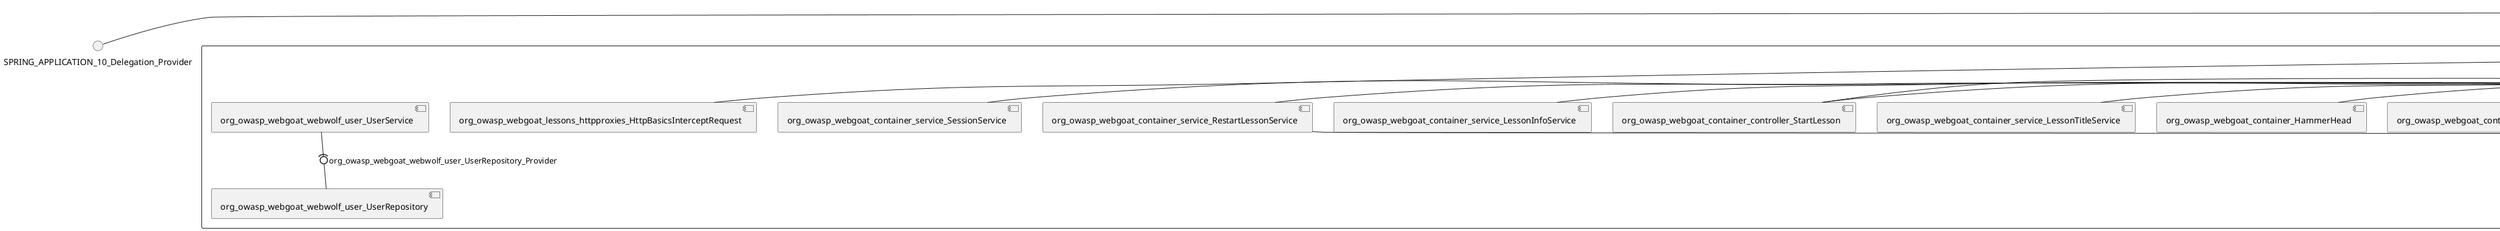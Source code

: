 @startuml
skinparam fixCircleLabelOverlapping true
skinparam componentStyle uml2
() SPRING_APPLICATION_10_Delegation_Provider
() SPRING_APPLICATION_11_Delegation_Provider
() SPRING_APPLICATION_12_Delegation_Provider
() SPRING_APPLICATION_13_Delegation_Provider
() SPRING_APPLICATION_14_Delegation_Provider
() SPRING_APPLICATION_15_Delegation_Provider
() SPRING_APPLICATION_16_Delegation_Provider
() SPRING_APPLICATION_2_Delegation_Provider
() SPRING_APPLICATION_3_Delegation_Provider
() SPRING_APPLICATION_4_Delegation_Provider
() SPRING_APPLICATION_5_Delegation_Provider
() SPRING_APPLICATION_6_Delegation_Provider
() SPRING_APPLICATION_7_Delegation_Provider
() SPRING_APPLICATION_8_Delegation_Provider
() SPRING_APPLICATION_9_Delegation_Provider
() SPRING_APPLICATION_BypassRestrictions_FieldRestrictions_POST_Delegation_Provider
() SPRING_APPLICATION_BypassRestrictions_frontendValidation_POST_Delegation_Provider
() SPRING_APPLICATION_ChromeDevTools_dummy_POST_Delegation_Provider
() SPRING_APPLICATION_ChromeDevTools_network_POST_Delegation_Provider
() SPRING_APPLICATION_CrossSiteScriptingStored_stored_xss_POST_Delegation_Provider
() SPRING_APPLICATION_CrossSiteScriptingStored_stored_xss_follow_up_POST_Delegation_Provider
() SPRING_APPLICATION_CrossSiteScripting_attack1_POST_Delegation_Provider
() SPRING_APPLICATION_CrossSiteScripting_attack3_POST_Delegation_Provider
() SPRING_APPLICATION_CrossSiteScripting_attack4_POST_Delegation_Provider
() SPRING_APPLICATION_CrossSiteScripting_attack5a_GET_Delegation_Provider
() SPRING_APPLICATION_CrossSiteScripting_attack6a_POST_Delegation_Provider
() SPRING_APPLICATION_CrossSiteScripting_dom_follow_up_POST_Delegation_Provider
() SPRING_APPLICATION_CrossSiteScripting_phone_home_xss_POST_Delegation_Provider
() SPRING_APPLICATION_CrossSiteScripting_quiz_GET_POST_Delegation_Provider
() SPRING_APPLICATION_Delegation_Provider
() SPRING_APPLICATION_GET_10_Delegation_Provider
() SPRING_APPLICATION_GET_11_Delegation_Provider
() SPRING_APPLICATION_GET_2_Delegation_Provider
() SPRING_APPLICATION_GET_3_Delegation_Provider
() SPRING_APPLICATION_GET_4_Delegation_Provider
() SPRING_APPLICATION_GET_5_Delegation_Provider
() SPRING_APPLICATION_GET_6_Delegation_Provider
() SPRING_APPLICATION_GET_7_Delegation_Provider
() SPRING_APPLICATION_GET_8_Delegation_Provider
() SPRING_APPLICATION_GET_9_Delegation_Provider
() SPRING_APPLICATION_GET_Delegation_Provider
() SPRING_APPLICATION_HtmlTampering_task_POST_Delegation_Provider
() SPRING_APPLICATION_HttpBasics_attack1_POST_Delegation_Provider
() SPRING_APPLICATION_HttpBasics_attack2_POST_Delegation_Provider
() SPRING_APPLICATION_IDOR_diff_attributes_POST_Delegation_Provider
() SPRING_APPLICATION_IDOR_login_POST_Delegation_Provider
() SPRING_APPLICATION_IDOR_profile_alt_path_POST_Delegation_Provider
() SPRING_APPLICATION_InsecureDeserialization_task_POST_Delegation_Provider
() SPRING_APPLICATION_InsecureLogin_Delegation_Provider
() SPRING_APPLICATION_JWT_decode_POST_Delegation_Provider
() SPRING_APPLICATION_JWT_jku_Delegation_Provider
() SPRING_APPLICATION_JWT_kid_Delegation_Provider
() SPRING_APPLICATION_JWT_quiz_GET_POST_Delegation_Provider
() SPRING_APPLICATION_JWT_refresh_Delegation_Provider
() SPRING_APPLICATION_JWT_secret_POST_Delegation_Provider
() SPRING_APPLICATION_JWT_votings_Delegation_Provider
() SPRING_APPLICATION_LogSpoofing_log_bleeding_POST_Delegation_Provider
() SPRING_APPLICATION_LogSpoofing_log_spoofing_POST_Delegation_Provider
() SPRING_APPLICATION_POST_10_Delegation_Provider
() SPRING_APPLICATION_POST_11_Delegation_Provider
() SPRING_APPLICATION_POST_12_Delegation_Provider
() SPRING_APPLICATION_POST_13_Delegation_Provider
() SPRING_APPLICATION_POST_14_Delegation_Provider
() SPRING_APPLICATION_POST_15_Delegation_Provider
() SPRING_APPLICATION_POST_16_Delegation_Provider
() SPRING_APPLICATION_POST_17_Delegation_Provider
() SPRING_APPLICATION_POST_18_Delegation_Provider
() SPRING_APPLICATION_POST_2_Delegation_Provider
() SPRING_APPLICATION_POST_3_Delegation_Provider
() SPRING_APPLICATION_POST_4_Delegation_Provider
() SPRING_APPLICATION_POST_5_Delegation_Provider
() SPRING_APPLICATION_POST_6_Delegation_Provider
() SPRING_APPLICATION_POST_7_Delegation_Provider
() SPRING_APPLICATION_POST_8_Delegation_Provider
() SPRING_APPLICATION_POST_9_Delegation_Provider
() SPRING_APPLICATION_POST_Delegation_Provider
() SPRING_APPLICATION_PUT_Delegation_Provider
() SPRING_APPLICATION_PasswordReset_ForgotPassword_create_password_reset_link_POST_Delegation_Provider
() SPRING_APPLICATION_PasswordReset_SecurityQuestions_POST_Delegation_Provider
() SPRING_APPLICATION_PasswordReset_reset_Delegation_Provider
() SPRING_APPLICATION_PasswordReset_simple_mail_reset_POST_Delegation_Provider
() SPRING_APPLICATION_PathTraversal_profile_picture_GET_Delegation_Provider
() SPRING_APPLICATION_PathTraversal_profile_picture_fix_GET_Delegation_Provider
() SPRING_APPLICATION_PathTraversal_profile_upload_POST_Delegation_Provider
() SPRING_APPLICATION_PathTraversal_profile_upload_fix_POST_Delegation_Provider
() SPRING_APPLICATION_PathTraversal_profile_upload_remove_user_input_POST_Delegation_Provider
() SPRING_APPLICATION_PathTraversal_random_POST_Delegation_Provider
() SPRING_APPLICATION_PathTraversal_random_picture_GET_Delegation_Provider
() SPRING_APPLICATION_PathTraversal_zip_slip_Delegation_Provider
() SPRING_APPLICATION_SSRF_task1_POST_Delegation_Provider
() SPRING_APPLICATION_SSRF_task2_POST_Delegation_Provider
() SPRING_APPLICATION_SecurePasswords_assignment_POST_Delegation_Provider
() SPRING_APPLICATION_SqlInjectionAdvanced_attack6a_POST_Delegation_Provider
() SPRING_APPLICATION_SqlInjectionAdvanced_attack6b_POST_Delegation_Provider
() SPRING_APPLICATION_SqlInjectionAdvanced_challenge_Login_POST_Delegation_Provider
() SPRING_APPLICATION_SqlInjectionAdvanced_challenge_PUT_Delegation_Provider
() SPRING_APPLICATION_SqlInjectionAdvanced_quiz_GET_POST_Delegation_Provider
() SPRING_APPLICATION_SqlInjectionMitigations_attack10a_POST_Delegation_Provider
() SPRING_APPLICATION_SqlInjectionMitigations_attack10b_POST_Delegation_Provider
() SPRING_APPLICATION_SqlInjectionMitigations_attack12a_POST_Delegation_Provider
() SPRING_APPLICATION_SqlInjectionMitigations_servers_GET_Delegation_Provider
() SPRING_APPLICATION_SqlInjection_assignment5a_POST_Delegation_Provider
() SPRING_APPLICATION_SqlInjection_assignment5b_POST_Delegation_Provider
() SPRING_APPLICATION_SqlInjection_attack10_POST_Delegation_Provider
() SPRING_APPLICATION_SqlInjection_attack2_POST_Delegation_Provider
() SPRING_APPLICATION_SqlInjection_attack3_POST_Delegation_Provider
() SPRING_APPLICATION_SqlInjection_attack4_POST_Delegation_Provider
() SPRING_APPLICATION_SqlInjection_attack5_POST_Delegation_Provider
() SPRING_APPLICATION_SqlInjection_attack8_POST_Delegation_Provider
() SPRING_APPLICATION_SqlInjection_attack9_POST_Delegation_Provider
() SPRING_APPLICATION_SqlOnlyInputValidationOnKeywords_attack_POST_Delegation_Provider
() SPRING_APPLICATION_SqlOnlyInputValidation_attack_POST_Delegation_Provider
() SPRING_APPLICATION_VulnerableComponents_attack1_POST_Delegation_Provider
() SPRING_APPLICATION_WebWolf_GET_Delegation_Provider
() SPRING_APPLICATION_WebWolf_landing_Delegation_Provider
() SPRING_APPLICATION_WebWolf_mail_Delegation_Provider
() SPRING_APPLICATION_challenge_1_POST_Delegation_Provider
() SPRING_APPLICATION_challenge_5_POST_Delegation_Provider
() SPRING_APPLICATION_challenge_7_Delegation_Provider
() SPRING_APPLICATION_challenge_8_Delegation_Provider
() SPRING_APPLICATION_challenge_logo_Delegation_Provider
() SPRING_APPLICATION_cia_quiz_GET_POST_Delegation_Provider
() SPRING_APPLICATION_clientSideFiltering_attack1_POST_Delegation_Provider
() SPRING_APPLICATION_clientSideFiltering_challenge_store_coupons_GET_Delegation_Provider
() SPRING_APPLICATION_clientSideFiltering_getItForFree_POST_Delegation_Provider
() SPRING_APPLICATION_clientSideFiltering_salaries_GET_Delegation_Provider
() SPRING_APPLICATION_crypto_encoding_basic_auth_POST_Delegation_Provider
() SPRING_APPLICATION_crypto_encoding_xor_POST_Delegation_Provider
() SPRING_APPLICATION_crypto_hashing_POST_Delegation_Provider
() SPRING_APPLICATION_crypto_secure_defaults_POST_Delegation_Provider
() SPRING_APPLICATION_crypto_signing_verify_POST_Delegation_Provider
() SPRING_APPLICATION_csrf_feedback_message_POST_Delegation_Provider
() SPRING_APPLICATION_csrf_review_POST_Delegation_Provider
() SPRING_APPLICATION_files_GET_Delegation_Provider
() SPRING_APPLICATION_fileupload_POST_Delegation_Provider
() SPRING_APPLICATION_jwt_Delegation_Provider
() SPRING_APPLICATION_landing_Delegation_Provider
() SPRING_APPLICATION_lesson_template_Delegation_Provider
() SPRING_APPLICATION_login_oauth_mvc_GET_Delegation_Provider
() SPRING_APPLICATION_mail_DELETE_GET_POST_Delegation_Provider
() SPRING_APPLICATION_register_mvc_POST_Delegation_Provider
() SPRING_APPLICATION_registration_GET_Delegation_Provider
() SPRING_APPLICATION_requests_GET_Delegation_Provider
() SPRING_APPLICATION_scoreboard_data_GET_Delegation_Provider
() SPRING_APPLICATION_server_directory_GET_Delegation_Provider
() SPRING_APPLICATION_service_debug_labels_mvc_Delegation_Provider
() SPRING_APPLICATION_service_lessonoverview_mvc_Delegation_Provider
() SPRING_APPLICATION_xxe_comments_GET_Delegation_Provider
rectangle System {
[org_owasp_webgoat_container_HammerHead] [[webgoat-webgoat.repository#_4Loy8EiZEe-M8fD0SSYwkg]]
[org_owasp_webgoat_container_WebWolfRedirect] [[webgoat-webgoat.repository#_4Loy8EiZEe-M8fD0SSYwkg]]
[org_owasp_webgoat_container_controller_StartLesson] [[webgoat-webgoat.repository#_4Loy8EiZEe-M8fD0SSYwkg]]
[org_owasp_webgoat_container_controller_Welcome] [[webgoat-webgoat.repository#_4Loy8EiZEe-M8fD0SSYwkg]]
[org_owasp_webgoat_container_i18n_PluginMessages_Provider] [[webgoat-webgoat.repository#_4Loy8EiZEe-M8fD0SSYwkg]]
[org_owasp_webgoat_container_report_ReportCardController] [[webgoat-webgoat.repository#_4Loy8EiZEe-M8fD0SSYwkg]]
[org_owasp_webgoat_container_service_EnvironmentService] [[webgoat-webgoat.repository#_4Loy8EiZEe-M8fD0SSYwkg]]
[org_owasp_webgoat_container_service_HintService] [[webgoat-webgoat.repository#_4Loy8EiZEe-M8fD0SSYwkg]]
[org_owasp_webgoat_container_service_LabelDebugService] [[webgoat-webgoat.repository#_4Loy8EiZEe-M8fD0SSYwkg]]
[org_owasp_webgoat_container_service_LabelService] [[webgoat-webgoat.repository#_4Loy8EiZEe-M8fD0SSYwkg]]
[org_owasp_webgoat_container_service_LessonInfoService] [[webgoat-webgoat.repository#_4Loy8EiZEe-M8fD0SSYwkg]]
[org_owasp_webgoat_container_service_LessonMenuService] [[webgoat-webgoat.repository#_4Loy8EiZEe-M8fD0SSYwkg]]
[org_owasp_webgoat_container_service_LessonProgressService] [[webgoat-webgoat.repository#_4Loy8EiZEe-M8fD0SSYwkg]]
[org_owasp_webgoat_container_service_LessonTitleService] [[webgoat-webgoat.repository#_4Loy8EiZEe-M8fD0SSYwkg]]
[org_owasp_webgoat_container_service_RestartLessonService] [[webgoat-webgoat.repository#_4Loy8EiZEe-M8fD0SSYwkg]]
[org_owasp_webgoat_container_service_SessionService] [[webgoat-webgoat.repository#_4Loy8EiZEe-M8fD0SSYwkg]]
[org_owasp_webgoat_container_session_UserSessionData_Provider] [[webgoat-webgoat.repository#_4Loy8EiZEe-M8fD0SSYwkg]]
[org_owasp_webgoat_container_session_WebSession_Provider] [[webgoat-webgoat.repository#_4Loy8EiZEe-M8fD0SSYwkg]]
[org_owasp_webgoat_container_users_RegistrationController] [[webgoat-webgoat.repository#_4Loy8EiZEe-M8fD0SSYwkg]]
[org_owasp_webgoat_container_users_Scoreboard] [[webgoat-webgoat.repository#_4Loy8EiZEe-M8fD0SSYwkg]]
[org_owasp_webgoat_container_users_UserProgressRepository] [[webgoat-webgoat.repository#_4Loy8EiZEe-M8fD0SSYwkg]]
[org_owasp_webgoat_container_users_UserRepository] [[webgoat-webgoat.repository#_4Loy8EiZEe-M8fD0SSYwkg]]
[org_owasp_webgoat_container_users_UserService] [[webgoat-webgoat.repository#_4Loy8EiZEe-M8fD0SSYwkg]]
[org_owasp_webgoat_lessons_authbypass_VerifyAccount] [[webgoat-webgoat.repository#_4Loy8EiZEe-M8fD0SSYwkg]]
[org_owasp_webgoat_lessons_bypassrestrictions_BypassRestrictionsFieldRestrictions] [[webgoat-webgoat.repository#_4Loy8EiZEe-M8fD0SSYwkg]]
[org_owasp_webgoat_lessons_bypassrestrictions_BypassRestrictionsFrontendValidation] [[webgoat-webgoat.repository#_4Loy8EiZEe-M8fD0SSYwkg]]
[org_owasp_webgoat_lessons_challenges_FlagController] [[webgoat-webgoat.repository#_4Loy8EiZEe-M8fD0SSYwkg]]
[org_owasp_webgoat_lessons_challenges_challenge1_Assignment1] [[webgoat-webgoat.repository#_4Loy8EiZEe-M8fD0SSYwkg]]
[org_owasp_webgoat_lessons_challenges_challenge1_ImageServlet] [[webgoat-webgoat.repository#_4Loy8EiZEe-M8fD0SSYwkg]]
[org_owasp_webgoat_lessons_challenges_challenge5_Assignment5] [[webgoat-webgoat.repository#_4Loy8EiZEe-M8fD0SSYwkg]]
[org_owasp_webgoat_lessons_challenges_challenge7_Assignment7] [[webgoat-webgoat.repository#_4Loy8EiZEe-M8fD0SSYwkg]]
[org_owasp_webgoat_lessons_challenges_challenge8_Assignment8] [[webgoat-webgoat.repository#_4Loy8EiZEe-M8fD0SSYwkg]]
[org_owasp_webgoat_lessons_chromedevtools_NetworkDummy] [[webgoat-webgoat.repository#_4Loy8EiZEe-M8fD0SSYwkg]]
[org_owasp_webgoat_lessons_chromedevtools_NetworkLesson] [[webgoat-webgoat.repository#_4Loy8EiZEe-M8fD0SSYwkg]]
[org_owasp_webgoat_lessons_cia_CIAQuiz] [[webgoat-webgoat.repository#_4Loy8EiZEe-M8fD0SSYwkg]]
[org_owasp_webgoat_lessons_clientsidefiltering_ClientSideFilteringAssignment] [[webgoat-webgoat.repository#_4Loy8EiZEe-M8fD0SSYwkg]]
[org_owasp_webgoat_lessons_clientsidefiltering_ClientSideFilteringFreeAssignment] [[webgoat-webgoat.repository#_4Loy8EiZEe-M8fD0SSYwkg]]
[org_owasp_webgoat_lessons_clientsidefiltering_Salaries] [[webgoat-webgoat.repository#_4Loy8EiZEe-M8fD0SSYwkg]]
[org_owasp_webgoat_lessons_clientsidefiltering_ShopEndpoint] [[webgoat-webgoat.repository#_4Loy8EiZEe-M8fD0SSYwkg]]
[org_owasp_webgoat_lessons_cryptography_EncodingAssignment] [[webgoat-webgoat.repository#_4Loy8EiZEe-M8fD0SSYwkg]]
[org_owasp_webgoat_lessons_cryptography_HashingAssignment] [[webgoat-webgoat.repository#_4Loy8EiZEe-M8fD0SSYwkg]]
[org_owasp_webgoat_lessons_cryptography_SecureDefaultsAssignment] [[webgoat-webgoat.repository#_4Loy8EiZEe-M8fD0SSYwkg]]
[org_owasp_webgoat_lessons_cryptography_SigningAssignment] [[webgoat-webgoat.repository#_4Loy8EiZEe-M8fD0SSYwkg]]
[org_owasp_webgoat_lessons_cryptography_XOREncodingAssignment] [[webgoat-webgoat.repository#_4Loy8EiZEe-M8fD0SSYwkg]]
[org_owasp_webgoat_lessons_csrf_CSRFConfirmFlag1] [[webgoat-webgoat.repository#_4Loy8EiZEe-M8fD0SSYwkg]]
[org_owasp_webgoat_lessons_csrf_CSRFFeedback] [[webgoat-webgoat.repository#_4Loy8EiZEe-M8fD0SSYwkg]]
[org_owasp_webgoat_lessons_csrf_CSRFGetFlag] [[webgoat-webgoat.repository#_4Loy8EiZEe-M8fD0SSYwkg]]
[org_owasp_webgoat_lessons_csrf_CSRFLogin] [[webgoat-webgoat.repository#_4Loy8EiZEe-M8fD0SSYwkg]]
[org_owasp_webgoat_lessons_csrf_ForgedReviews] [[webgoat-webgoat.repository#_4Loy8EiZEe-M8fD0SSYwkg]]
[org_owasp_webgoat_lessons_csrf_ObjectMapper_Provider] [[webgoat-webgoat.repository#_4Loy8EiZEe-M8fD0SSYwkg]]
[org_owasp_webgoat_lessons_deserialization_InsecureDeserializationTask] [[webgoat-webgoat.repository#_4Loy8EiZEe-M8fD0SSYwkg]]
[org_owasp_webgoat_lessons_hijacksession_HijackSessionAssignment] [[webgoat-webgoat.repository#_4Loy8EiZEe-M8fD0SSYwkg]]
[org_owasp_webgoat_lessons_hijacksession_cas_HijackSessionAuthenticationProvider] [[webgoat-webgoat.repository#_4Loy8EiZEe-M8fD0SSYwkg]]
[org_owasp_webgoat_lessons_htmltampering_HtmlTamperingTask] [[webgoat-webgoat.repository#_4Loy8EiZEe-M8fD0SSYwkg]]
[org_owasp_webgoat_lessons_httpbasics_HttpBasicsLesson] [[webgoat-webgoat.repository#_4Loy8EiZEe-M8fD0SSYwkg]]
[org_owasp_webgoat_lessons_httpbasics_HttpBasicsQuiz] [[webgoat-webgoat.repository#_4Loy8EiZEe-M8fD0SSYwkg]]
[org_owasp_webgoat_lessons_httpproxies_HttpBasicsInterceptRequest] [[webgoat-webgoat.repository#_4Loy8EiZEe-M8fD0SSYwkg]]
[org_owasp_webgoat_lessons_idor_IDORDiffAttributes] [[webgoat-webgoat.repository#_4Loy8EiZEe-M8fD0SSYwkg]]
[org_owasp_webgoat_lessons_idor_IDOREditOtherProfile] [[webgoat-webgoat.repository#_4Loy8EiZEe-M8fD0SSYwkg]]
[org_owasp_webgoat_lessons_idor_IDORLogin] [[webgoat-webgoat.repository#_4Loy8EiZEe-M8fD0SSYwkg]]
[org_owasp_webgoat_lessons_idor_IDORViewOtherProfile] [[webgoat-webgoat.repository#_4Loy8EiZEe-M8fD0SSYwkg]]
[org_owasp_webgoat_lessons_idor_IDORViewOwnProfile] [[webgoat-webgoat.repository#_4Loy8EiZEe-M8fD0SSYwkg]]
[org_owasp_webgoat_lessons_idor_IDORViewOwnProfileAltUrl] [[webgoat-webgoat.repository#_4Loy8EiZEe-M8fD0SSYwkg]]
[org_owasp_webgoat_lessons_insecurelogin_InsecureLoginTask] [[webgoat-webgoat.repository#_4Loy8EiZEe-M8fD0SSYwkg]]
[org_owasp_webgoat_lessons_jwt_JWTDecodeEndpoint] [[webgoat-webgoat.repository#_4Loy8EiZEe-M8fD0SSYwkg]]
[org_owasp_webgoat_lessons_jwt_JWTQuiz] [[webgoat-webgoat.repository#_4Loy8EiZEe-M8fD0SSYwkg]]
[org_owasp_webgoat_lessons_jwt_JWTRefreshEndpoint] [[webgoat-webgoat.repository#_4Loy8EiZEe-M8fD0SSYwkg]]
[org_owasp_webgoat_lessons_jwt_JWTSecretKeyEndpoint] [[webgoat-webgoat.repository#_4Loy8EiZEe-M8fD0SSYwkg]]
[org_owasp_webgoat_lessons_jwt_JWTVotesEndpoint] [[webgoat-webgoat.repository#_4Loy8EiZEe-M8fD0SSYwkg]]
[org_owasp_webgoat_lessons_jwt_claimmisuse_JWTHeaderJKUEndpoint] [[webgoat-webgoat.repository#_4Loy8EiZEe-M8fD0SSYwkg]]
[org_owasp_webgoat_lessons_jwt_claimmisuse_JWTHeaderKIDEndpoint] [[webgoat-webgoat.repository#_4Loy8EiZEe-M8fD0SSYwkg]]
[org_owasp_webgoat_lessons_lessontemplate_SampleAttack] [[webgoat-webgoat.repository#_4Loy8EiZEe-M8fD0SSYwkg]]
[org_owasp_webgoat_lessons_logging_LogBleedingTask] [[webgoat-webgoat.repository#_4Loy8EiZEe-M8fD0SSYwkg]]
[org_owasp_webgoat_lessons_logging_LogSpoofingTask] [[webgoat-webgoat.repository#_4Loy8EiZEe-M8fD0SSYwkg]]
[org_owasp_webgoat_lessons_missingac_MissingFunctionACHiddenMenus] [[webgoat-webgoat.repository#_4Loy8EiZEe-M8fD0SSYwkg]]
[org_owasp_webgoat_lessons_missingac_MissingFunctionACUsers] [[webgoat-webgoat.repository#_4Loy8EiZEe-M8fD0SSYwkg]]
[org_owasp_webgoat_lessons_missingac_MissingFunctionACYourHash] [[webgoat-webgoat.repository#_4Loy8EiZEe-M8fD0SSYwkg]]
[org_owasp_webgoat_lessons_missingac_MissingFunctionACYourHashAdmin] [[webgoat-webgoat.repository#_4Loy8EiZEe-M8fD0SSYwkg]]
[org_owasp_webgoat_lessons_passwordreset_QuestionsAssignment] [[webgoat-webgoat.repository#_4Loy8EiZEe-M8fD0SSYwkg]]
[org_owasp_webgoat_lessons_passwordreset_ResetLinkAssignment] [[webgoat-webgoat.repository#_4Loy8EiZEe-M8fD0SSYwkg]]
[org_owasp_webgoat_lessons_passwordreset_ResetLinkAssignmentForgotPassword] [[webgoat-webgoat.repository#_4Loy8EiZEe-M8fD0SSYwkg]]
[org_owasp_webgoat_lessons_passwordreset_SecurityQuestionAssignment] [[webgoat-webgoat.repository#_4Loy8EiZEe-M8fD0SSYwkg]]
[org_owasp_webgoat_lessons_passwordreset_SimpleMailAssignment] [[webgoat-webgoat.repository#_4Loy8EiZEe-M8fD0SSYwkg]]
[org_owasp_webgoat_lessons_passwordreset_TriedQuestions] [[webgoat-webgoat.repository#_4Loy8EiZEe-M8fD0SSYwkg]]
[org_owasp_webgoat_lessons_pathtraversal_ProfileUpload] [[webgoat-webgoat.repository#_4Loy8EiZEe-M8fD0SSYwkg]]
[org_owasp_webgoat_lessons_pathtraversal_ProfileUploadFix] [[webgoat-webgoat.repository#_4Loy8EiZEe-M8fD0SSYwkg]]
[org_owasp_webgoat_lessons_pathtraversal_ProfileUploadRemoveUserInput] [[webgoat-webgoat.repository#_4Loy8EiZEe-M8fD0SSYwkg]]
[org_owasp_webgoat_lessons_pathtraversal_ProfileUploadRetrieval] [[webgoat-webgoat.repository#_4Loy8EiZEe-M8fD0SSYwkg]]
[org_owasp_webgoat_lessons_pathtraversal_ProfileZipSlip] [[webgoat-webgoat.repository#_4Loy8EiZEe-M8fD0SSYwkg]]
[org_owasp_webgoat_lessons_securepasswords_SecurePasswordsAssignment] [[webgoat-webgoat.repository#_4Loy8EiZEe-M8fD0SSYwkg]]
[org_owasp_webgoat_lessons_spoofcookie_SpoofCookieAssignment] [[webgoat-webgoat.repository#_4Loy8EiZEe-M8fD0SSYwkg]]
[org_owasp_webgoat_lessons_sqlinjection_advanced_SqlInjectionChallenge] [[webgoat-webgoat.repository#_4Loy8EiZEe-M8fD0SSYwkg]]
[org_owasp_webgoat_lessons_sqlinjection_advanced_SqlInjectionChallengeLogin] [[webgoat-webgoat.repository#_4Loy8EiZEe-M8fD0SSYwkg]]
[org_owasp_webgoat_lessons_sqlinjection_advanced_SqlInjectionLesson6a] [[webgoat-webgoat.repository#_4Loy8EiZEe-M8fD0SSYwkg]]
[org_owasp_webgoat_lessons_sqlinjection_advanced_SqlInjectionLesson6b] [[webgoat-webgoat.repository#_4Loy8EiZEe-M8fD0SSYwkg]]
[org_owasp_webgoat_lessons_sqlinjection_advanced_SqlInjectionQuiz] [[webgoat-webgoat.repository#_4Loy8EiZEe-M8fD0SSYwkg]]
[org_owasp_webgoat_lessons_sqlinjection_introduction_SqlInjectionLesson10] [[webgoat-webgoat.repository#_4Loy8EiZEe-M8fD0SSYwkg]]
[org_owasp_webgoat_lessons_sqlinjection_introduction_SqlInjectionLesson2] [[webgoat-webgoat.repository#_4Loy8EiZEe-M8fD0SSYwkg]]
[org_owasp_webgoat_lessons_sqlinjection_introduction_SqlInjectionLesson3] [[webgoat-webgoat.repository#_4Loy8EiZEe-M8fD0SSYwkg]]
[org_owasp_webgoat_lessons_sqlinjection_introduction_SqlInjectionLesson4] [[webgoat-webgoat.repository#_4Loy8EiZEe-M8fD0SSYwkg]]
[org_owasp_webgoat_lessons_sqlinjection_introduction_SqlInjectionLesson5] [[webgoat-webgoat.repository#_4Loy8EiZEe-M8fD0SSYwkg]]
[org_owasp_webgoat_lessons_sqlinjection_introduction_SqlInjectionLesson5a] [[webgoat-webgoat.repository#_4Loy8EiZEe-M8fD0SSYwkg]]
[org_owasp_webgoat_lessons_sqlinjection_introduction_SqlInjectionLesson5b] [[webgoat-webgoat.repository#_4Loy8EiZEe-M8fD0SSYwkg]]
[org_owasp_webgoat_lessons_sqlinjection_introduction_SqlInjectionLesson8] [[webgoat-webgoat.repository#_4Loy8EiZEe-M8fD0SSYwkg]]
[org_owasp_webgoat_lessons_sqlinjection_introduction_SqlInjectionLesson9] [[webgoat-webgoat.repository#_4Loy8EiZEe-M8fD0SSYwkg]]
[org_owasp_webgoat_lessons_sqlinjection_mitigation_Servers] [[webgoat-webgoat.repository#_4Loy8EiZEe-M8fD0SSYwkg]]
[org_owasp_webgoat_lessons_sqlinjection_mitigation_SqlInjectionLesson10a] [[webgoat-webgoat.repository#_4Loy8EiZEe-M8fD0SSYwkg]]
[org_owasp_webgoat_lessons_sqlinjection_mitigation_SqlInjectionLesson10b] [[webgoat-webgoat.repository#_4Loy8EiZEe-M8fD0SSYwkg]]
[org_owasp_webgoat_lessons_sqlinjection_mitigation_SqlInjectionLesson13] [[webgoat-webgoat.repository#_4Loy8EiZEe-M8fD0SSYwkg]]
[org_owasp_webgoat_lessons_sqlinjection_mitigation_SqlOnlyInputValidation] [[webgoat-webgoat.repository#_4Loy8EiZEe-M8fD0SSYwkg]]
[org_owasp_webgoat_lessons_sqlinjection_mitigation_SqlOnlyInputValidationOnKeywords] [[webgoat-webgoat.repository#_4Loy8EiZEe-M8fD0SSYwkg]]
[org_owasp_webgoat_lessons_ssrf_SSRFTask1] [[webgoat-webgoat.repository#_4Loy8EiZEe-M8fD0SSYwkg]]
[org_owasp_webgoat_lessons_ssrf_SSRFTask2] [[webgoat-webgoat.repository#_4Loy8EiZEe-M8fD0SSYwkg]]
[org_owasp_webgoat_lessons_vulnerablecomponents_VulnerableComponentsLesson] [[webgoat-webgoat.repository#_4Loy8EiZEe-M8fD0SSYwkg]]
[org_owasp_webgoat_lessons_webwolfintroduction_LandingAssignment] [[webgoat-webgoat.repository#_4Loy8EiZEe-M8fD0SSYwkg]]
[org_owasp_webgoat_lessons_webwolfintroduction_MailAssignment] [[webgoat-webgoat.repository#_4Loy8EiZEe-M8fD0SSYwkg]]
[org_owasp_webgoat_lessons_xss_CrossSiteScriptingLesson1] [[webgoat-webgoat.repository#_4Loy8EiZEe-M8fD0SSYwkg]]
[org_owasp_webgoat_lessons_xss_CrossSiteScriptingLesson3] [[webgoat-webgoat.repository#_4Loy8EiZEe-M8fD0SSYwkg]]
[org_owasp_webgoat_lessons_xss_CrossSiteScriptingLesson4] [[webgoat-webgoat.repository#_4Loy8EiZEe-M8fD0SSYwkg]]
[org_owasp_webgoat_lessons_xss_CrossSiteScriptingLesson5a] [[webgoat-webgoat.repository#_4Loy8EiZEe-M8fD0SSYwkg]]
[org_owasp_webgoat_lessons_xss_CrossSiteScriptingLesson6a] [[webgoat-webgoat.repository#_4Loy8EiZEe-M8fD0SSYwkg]]
[org_owasp_webgoat_lessons_xss_CrossSiteScriptingQuiz] [[webgoat-webgoat.repository#_4Loy8EiZEe-M8fD0SSYwkg]]
[org_owasp_webgoat_lessons_xss_DOMCrossSiteScripting] [[webgoat-webgoat.repository#_4Loy8EiZEe-M8fD0SSYwkg]]
[org_owasp_webgoat_lessons_xss_DOMCrossSiteScriptingVerifier] [[webgoat-webgoat.repository#_4Loy8EiZEe-M8fD0SSYwkg]]
[org_owasp_webgoat_lessons_xss_stored_StoredCrossSiteScriptingVerifier] [[webgoat-webgoat.repository#_4Loy8EiZEe-M8fD0SSYwkg]]
[org_owasp_webgoat_lessons_xss_stored_StoredXssComments] [[webgoat-webgoat.repository#_4Loy8EiZEe-M8fD0SSYwkg]]
[org_owasp_webgoat_lessons_xxe_BlindSendFileAssignment] [[webgoat-webgoat.repository#_4Loy8EiZEe-M8fD0SSYwkg]]
[org_owasp_webgoat_lessons_xxe_CommentsCache] [[webgoat-webgoat.repository#_4Loy8EiZEe-M8fD0SSYwkg]]
[org_owasp_webgoat_lessons_xxe_CommentsEndpoint] [[webgoat-webgoat.repository#_4Loy8EiZEe-M8fD0SSYwkg]]
[org_owasp_webgoat_lessons_xxe_ContentTypeAssignment] [[webgoat-webgoat.repository#_4Loy8EiZEe-M8fD0SSYwkg]]
[org_owasp_webgoat_lessons_xxe_SimpleXXE] [[webgoat-webgoat.repository#_4Loy8EiZEe-M8fD0SSYwkg]]
[org_owasp_webgoat_webwolf_FileServer] [[webgoat-webgoat.repository#_4Loy8EiZEe-M8fD0SSYwkg]]
[org_owasp_webgoat_webwolf_jwt_JWTController] [[webgoat-webgoat.repository#_4Loy8EiZEe-M8fD0SSYwkg]]
[org_owasp_webgoat_webwolf_mailbox_MailboxController] [[webgoat-webgoat.repository#_4Loy8EiZEe-M8fD0SSYwkg]]
[org_owasp_webgoat_webwolf_mailbox_MailboxRepository] [[webgoat-webgoat.repository#_4Loy8EiZEe-M8fD0SSYwkg]]
[org_owasp_webgoat_webwolf_requests_LandingPage] [[webgoat-webgoat.repository#_4Loy8EiZEe-M8fD0SSYwkg]]
[org_owasp_webgoat_webwolf_requests_Requests] [[webgoat-webgoat.repository#_4Loy8EiZEe-M8fD0SSYwkg]]
[org_owasp_webgoat_webwolf_user_UserRepository] [[webgoat-webgoat.repository#_4Loy8EiZEe-M8fD0SSYwkg]]
[org_owasp_webgoat_webwolf_user_UserService] [[webgoat-webgoat.repository#_4Loy8EiZEe-M8fD0SSYwkg]]
port SPRING_APPLICATION_10_Provider
SPRING_APPLICATION_10_Delegation_Provider - SPRING_APPLICATION_10_Provider
SPRING_APPLICATION_10_Provider - [org_owasp_webgoat_container_service_LabelDebugService]
port SPRING_APPLICATION_11_Provider
SPRING_APPLICATION_11_Delegation_Provider - SPRING_APPLICATION_11_Provider
SPRING_APPLICATION_11_Provider - [org_owasp_webgoat_lessons_httpproxies_HttpBasicsInterceptRequest]
port SPRING_APPLICATION_12_Provider
SPRING_APPLICATION_12_Delegation_Provider - SPRING_APPLICATION_12_Provider
SPRING_APPLICATION_12_Provider - [org_owasp_webgoat_lessons_jwt_JWTSecretKeyEndpoint]
port SPRING_APPLICATION_13_Provider
SPRING_APPLICATION_13_Delegation_Provider - SPRING_APPLICATION_13_Provider
SPRING_APPLICATION_13_Provider - [org_owasp_webgoat_lessons_xxe_SimpleXXE]
port SPRING_APPLICATION_14_Provider
SPRING_APPLICATION_14_Delegation_Provider - SPRING_APPLICATION_14_Provider
SPRING_APPLICATION_14_Provider - [org_owasp_webgoat_container_service_SessionService]
port SPRING_APPLICATION_15_Provider
SPRING_APPLICATION_15_Delegation_Provider - SPRING_APPLICATION_15_Provider
SPRING_APPLICATION_15_Provider - [org_owasp_webgoat_container_controller_StartLesson]
port SPRING_APPLICATION_16_Provider
SPRING_APPLICATION_16_Delegation_Provider - SPRING_APPLICATION_16_Provider
SPRING_APPLICATION_16_Provider - [org_owasp_webgoat_container_service_RestartLessonService]
port SPRING_APPLICATION_2_Provider
SPRING_APPLICATION_2_Delegation_Provider - SPRING_APPLICATION_2_Provider
SPRING_APPLICATION_2_Provider - [org_owasp_webgoat_lessons_cryptography_HashingAssignment]
port SPRING_APPLICATION_3_Provider
SPRING_APPLICATION_3_Delegation_Provider - SPRING_APPLICATION_3_Provider
SPRING_APPLICATION_3_Provider - [org_owasp_webgoat_lessons_cryptography_SigningAssignment]
port SPRING_APPLICATION_4_Provider
SPRING_APPLICATION_4_Delegation_Provider - SPRING_APPLICATION_4_Provider
SPRING_APPLICATION_4_Provider - [org_owasp_webgoat_container_service_LessonInfoService]
port SPRING_APPLICATION_5_Provider
SPRING_APPLICATION_5_Delegation_Provider - SPRING_APPLICATION_5_Provider
SPRING_APPLICATION_5_Provider - [org_owasp_webgoat_container_service_LessonTitleService]
port SPRING_APPLICATION_6_Provider
SPRING_APPLICATION_6_Delegation_Provider - SPRING_APPLICATION_6_Provider
SPRING_APPLICATION_6_Provider - [org_owasp_webgoat_container_HammerHead]
port SPRING_APPLICATION_7_Provider
SPRING_APPLICATION_7_Delegation_Provider - SPRING_APPLICATION_7_Provider
SPRING_APPLICATION_7_Provider - [org_owasp_webgoat_container_service_LessonMenuService]
port SPRING_APPLICATION_8_Provider
SPRING_APPLICATION_8_Delegation_Provider - SPRING_APPLICATION_8_Provider
SPRING_APPLICATION_8_Provider - [org_owasp_webgoat_container_controller_StartLesson]
port SPRING_APPLICATION_9_Provider
SPRING_APPLICATION_9_Delegation_Provider - SPRING_APPLICATION_9_Provider
SPRING_APPLICATION_9_Provider - [org_owasp_webgoat_lessons_cryptography_HashingAssignment]
port SPRING_APPLICATION_BypassRestrictions_FieldRestrictions_POST_Provider
SPRING_APPLICATION_BypassRestrictions_FieldRestrictions_POST_Delegation_Provider - SPRING_APPLICATION_BypassRestrictions_FieldRestrictions_POST_Provider
SPRING_APPLICATION_BypassRestrictions_FieldRestrictions_POST_Provider - [org_owasp_webgoat_lessons_bypassrestrictions_BypassRestrictionsFieldRestrictions]
port SPRING_APPLICATION_BypassRestrictions_frontendValidation_POST_Provider
SPRING_APPLICATION_BypassRestrictions_frontendValidation_POST_Delegation_Provider - SPRING_APPLICATION_BypassRestrictions_frontendValidation_POST_Provider
SPRING_APPLICATION_BypassRestrictions_frontendValidation_POST_Provider - [org_owasp_webgoat_lessons_bypassrestrictions_BypassRestrictionsFrontendValidation]
port SPRING_APPLICATION_ChromeDevTools_dummy_POST_Provider
SPRING_APPLICATION_ChromeDevTools_dummy_POST_Delegation_Provider - SPRING_APPLICATION_ChromeDevTools_dummy_POST_Provider
SPRING_APPLICATION_ChromeDevTools_dummy_POST_Provider - [org_owasp_webgoat_lessons_chromedevtools_NetworkDummy]
port SPRING_APPLICATION_ChromeDevTools_network_POST_Provider
SPRING_APPLICATION_ChromeDevTools_network_POST_Delegation_Provider - SPRING_APPLICATION_ChromeDevTools_network_POST_Provider
SPRING_APPLICATION_ChromeDevTools_network_POST_Provider - [org_owasp_webgoat_lessons_chromedevtools_NetworkLesson]
port SPRING_APPLICATION_CrossSiteScriptingStored_stored_xss_POST_Provider
SPRING_APPLICATION_CrossSiteScriptingStored_stored_xss_POST_Delegation_Provider - SPRING_APPLICATION_CrossSiteScriptingStored_stored_xss_POST_Provider
SPRING_APPLICATION_CrossSiteScriptingStored_stored_xss_POST_Provider - [org_owasp_webgoat_lessons_xss_stored_StoredXssComments]
port SPRING_APPLICATION_CrossSiteScriptingStored_stored_xss_follow_up_POST_Provider
SPRING_APPLICATION_CrossSiteScriptingStored_stored_xss_follow_up_POST_Delegation_Provider - SPRING_APPLICATION_CrossSiteScriptingStored_stored_xss_follow_up_POST_Provider
SPRING_APPLICATION_CrossSiteScriptingStored_stored_xss_follow_up_POST_Provider - [org_owasp_webgoat_lessons_xss_stored_StoredCrossSiteScriptingVerifier]
port SPRING_APPLICATION_CrossSiteScripting_attack1_POST_Provider
SPRING_APPLICATION_CrossSiteScripting_attack1_POST_Delegation_Provider - SPRING_APPLICATION_CrossSiteScripting_attack1_POST_Provider
SPRING_APPLICATION_CrossSiteScripting_attack1_POST_Provider - [org_owasp_webgoat_lessons_xss_CrossSiteScriptingLesson1]
port SPRING_APPLICATION_CrossSiteScripting_attack3_POST_Provider
SPRING_APPLICATION_CrossSiteScripting_attack3_POST_Delegation_Provider - SPRING_APPLICATION_CrossSiteScripting_attack3_POST_Provider
SPRING_APPLICATION_CrossSiteScripting_attack3_POST_Provider - [org_owasp_webgoat_lessons_xss_CrossSiteScriptingLesson3]
port SPRING_APPLICATION_CrossSiteScripting_attack4_POST_Provider
SPRING_APPLICATION_CrossSiteScripting_attack4_POST_Delegation_Provider - SPRING_APPLICATION_CrossSiteScripting_attack4_POST_Provider
SPRING_APPLICATION_CrossSiteScripting_attack4_POST_Provider - [org_owasp_webgoat_lessons_xss_CrossSiteScriptingLesson4]
port SPRING_APPLICATION_CrossSiteScripting_attack5a_GET_Provider
SPRING_APPLICATION_CrossSiteScripting_attack5a_GET_Delegation_Provider - SPRING_APPLICATION_CrossSiteScripting_attack5a_GET_Provider
SPRING_APPLICATION_CrossSiteScripting_attack5a_GET_Provider - [org_owasp_webgoat_lessons_xss_CrossSiteScriptingLesson5a]
port SPRING_APPLICATION_CrossSiteScripting_attack6a_POST_Provider
SPRING_APPLICATION_CrossSiteScripting_attack6a_POST_Delegation_Provider - SPRING_APPLICATION_CrossSiteScripting_attack6a_POST_Provider
SPRING_APPLICATION_CrossSiteScripting_attack6a_POST_Provider - [org_owasp_webgoat_lessons_xss_CrossSiteScriptingLesson6a]
port SPRING_APPLICATION_CrossSiteScripting_dom_follow_up_POST_Provider
SPRING_APPLICATION_CrossSiteScripting_dom_follow_up_POST_Delegation_Provider - SPRING_APPLICATION_CrossSiteScripting_dom_follow_up_POST_Provider
SPRING_APPLICATION_CrossSiteScripting_dom_follow_up_POST_Provider - [org_owasp_webgoat_lessons_xss_DOMCrossSiteScriptingVerifier]
port SPRING_APPLICATION_CrossSiteScripting_phone_home_xss_POST_Provider
SPRING_APPLICATION_CrossSiteScripting_phone_home_xss_POST_Delegation_Provider - SPRING_APPLICATION_CrossSiteScripting_phone_home_xss_POST_Provider
SPRING_APPLICATION_CrossSiteScripting_phone_home_xss_POST_Provider - [org_owasp_webgoat_lessons_xss_DOMCrossSiteScripting]
port SPRING_APPLICATION_CrossSiteScripting_quiz_GET_POST_Provider
SPRING_APPLICATION_CrossSiteScripting_quiz_GET_POST_Delegation_Provider - SPRING_APPLICATION_CrossSiteScripting_quiz_GET_POST_Provider
SPRING_APPLICATION_CrossSiteScripting_quiz_GET_POST_Provider - [org_owasp_webgoat_lessons_xss_CrossSiteScriptingQuiz]
port SPRING_APPLICATION_Provider
SPRING_APPLICATION_Delegation_Provider - SPRING_APPLICATION_Provider
SPRING_APPLICATION_Provider - [org_owasp_webgoat_webwolf_FileServer]
port SPRING_APPLICATION_GET_10_Provider
SPRING_APPLICATION_GET_10_Delegation_Provider - SPRING_APPLICATION_GET_10_Provider
SPRING_APPLICATION_GET_10_Provider - [org_owasp_webgoat_lessons_spoofcookie_SpoofCookieAssignment]
port SPRING_APPLICATION_GET_11_Provider
SPRING_APPLICATION_GET_11_Delegation_Provider - SPRING_APPLICATION_GET_11_Provider
SPRING_APPLICATION_GET_11_Provider - [org_owasp_webgoat_lessons_idor_IDORViewOtherProfile]
port SPRING_APPLICATION_GET_2_Provider
SPRING_APPLICATION_GET_2_Delegation_Provider - SPRING_APPLICATION_GET_2_Provider
SPRING_APPLICATION_GET_2_Provider - [org_owasp_webgoat_container_service_LabelService]
port SPRING_APPLICATION_GET_3_Provider
SPRING_APPLICATION_GET_3_Delegation_Provider - SPRING_APPLICATION_GET_3_Provider
SPRING_APPLICATION_GET_3_Provider - [org_owasp_webgoat_lessons_idor_IDORViewOwnProfile]
port SPRING_APPLICATION_GET_4_Provider
SPRING_APPLICATION_GET_4_Delegation_Provider - SPRING_APPLICATION_GET_4_Provider
SPRING_APPLICATION_GET_4_Provider - [org_owasp_webgoat_lessons_csrf_ForgedReviews]
port SPRING_APPLICATION_GET_5_Provider
SPRING_APPLICATION_GET_5_Delegation_Provider - SPRING_APPLICATION_GET_5_Provider
SPRING_APPLICATION_GET_5_Provider - [org_owasp_webgoat_lessons_cryptography_EncodingAssignment]
port SPRING_APPLICATION_GET_6_Provider
SPRING_APPLICATION_GET_6_Delegation_Provider - SPRING_APPLICATION_GET_6_Provider
SPRING_APPLICATION_GET_6_Provider - [org_owasp_webgoat_lessons_missingac_MissingFunctionACUsers]
port SPRING_APPLICATION_GET_7_Provider
SPRING_APPLICATION_GET_7_Delegation_Provider - SPRING_APPLICATION_GET_7_Provider
SPRING_APPLICATION_GET_7_Provider - [org_owasp_webgoat_lessons_xss_stored_StoredXssComments]
port SPRING_APPLICATION_GET_8_Provider
SPRING_APPLICATION_GET_8_Delegation_Provider - SPRING_APPLICATION_GET_8_Provider
SPRING_APPLICATION_GET_8_Provider - [org_owasp_webgoat_container_controller_Welcome]
port SPRING_APPLICATION_GET_9_Provider
SPRING_APPLICATION_GET_9_Delegation_Provider - SPRING_APPLICATION_GET_9_Provider
SPRING_APPLICATION_GET_9_Provider - [org_owasp_webgoat_container_service_HintService]
port SPRING_APPLICATION_GET_Provider
SPRING_APPLICATION_GET_Delegation_Provider - SPRING_APPLICATION_GET_Provider
SPRING_APPLICATION_GET_Provider - [org_owasp_webgoat_container_report_ReportCardController]
port SPRING_APPLICATION_HtmlTampering_task_POST_Provider
SPRING_APPLICATION_HtmlTampering_task_POST_Delegation_Provider - SPRING_APPLICATION_HtmlTampering_task_POST_Provider
SPRING_APPLICATION_HtmlTampering_task_POST_Provider - [org_owasp_webgoat_lessons_htmltampering_HtmlTamperingTask]
port SPRING_APPLICATION_HttpBasics_attack1_POST_Provider
SPRING_APPLICATION_HttpBasics_attack1_POST_Delegation_Provider - SPRING_APPLICATION_HttpBasics_attack1_POST_Provider
SPRING_APPLICATION_HttpBasics_attack1_POST_Provider - [org_owasp_webgoat_lessons_httpbasics_HttpBasicsLesson]
port SPRING_APPLICATION_HttpBasics_attack2_POST_Provider
SPRING_APPLICATION_HttpBasics_attack2_POST_Delegation_Provider - SPRING_APPLICATION_HttpBasics_attack2_POST_Provider
SPRING_APPLICATION_HttpBasics_attack2_POST_Provider - [org_owasp_webgoat_lessons_httpbasics_HttpBasicsQuiz]
port SPRING_APPLICATION_IDOR_diff_attributes_POST_Provider
SPRING_APPLICATION_IDOR_diff_attributes_POST_Delegation_Provider - SPRING_APPLICATION_IDOR_diff_attributes_POST_Provider
SPRING_APPLICATION_IDOR_diff_attributes_POST_Provider - [org_owasp_webgoat_lessons_idor_IDORDiffAttributes]
port SPRING_APPLICATION_IDOR_login_POST_Provider
SPRING_APPLICATION_IDOR_login_POST_Delegation_Provider - SPRING_APPLICATION_IDOR_login_POST_Provider
SPRING_APPLICATION_IDOR_login_POST_Provider - [org_owasp_webgoat_lessons_idor_IDORLogin]
port SPRING_APPLICATION_IDOR_profile_alt_path_POST_Provider
SPRING_APPLICATION_IDOR_profile_alt_path_POST_Delegation_Provider - SPRING_APPLICATION_IDOR_profile_alt_path_POST_Provider
SPRING_APPLICATION_IDOR_profile_alt_path_POST_Provider - [org_owasp_webgoat_lessons_idor_IDORViewOwnProfileAltUrl]
port SPRING_APPLICATION_InsecureDeserialization_task_POST_Provider
SPRING_APPLICATION_InsecureDeserialization_task_POST_Delegation_Provider - SPRING_APPLICATION_InsecureDeserialization_task_POST_Provider
SPRING_APPLICATION_InsecureDeserialization_task_POST_Provider - [org_owasp_webgoat_lessons_deserialization_InsecureDeserializationTask]
port SPRING_APPLICATION_InsecureLogin_Provider
SPRING_APPLICATION_InsecureLogin_Delegation_Provider - SPRING_APPLICATION_InsecureLogin_Provider
SPRING_APPLICATION_InsecureLogin_Provider - [org_owasp_webgoat_lessons_insecurelogin_InsecureLoginTask]
port SPRING_APPLICATION_JWT_decode_POST_Provider
SPRING_APPLICATION_JWT_decode_POST_Delegation_Provider - SPRING_APPLICATION_JWT_decode_POST_Provider
SPRING_APPLICATION_JWT_decode_POST_Provider - [org_owasp_webgoat_lessons_jwt_JWTDecodeEndpoint]
port SPRING_APPLICATION_JWT_jku_Provider
SPRING_APPLICATION_JWT_jku_Delegation_Provider - SPRING_APPLICATION_JWT_jku_Provider
SPRING_APPLICATION_JWT_jku_Provider - [org_owasp_webgoat_lessons_jwt_claimmisuse_JWTHeaderJKUEndpoint]
port SPRING_APPLICATION_JWT_kid_Provider
SPRING_APPLICATION_JWT_kid_Delegation_Provider - SPRING_APPLICATION_JWT_kid_Provider
SPRING_APPLICATION_JWT_kid_Provider - [org_owasp_webgoat_lessons_jwt_claimmisuse_JWTHeaderKIDEndpoint]
port SPRING_APPLICATION_JWT_quiz_GET_POST_Provider
SPRING_APPLICATION_JWT_quiz_GET_POST_Delegation_Provider - SPRING_APPLICATION_JWT_quiz_GET_POST_Provider
SPRING_APPLICATION_JWT_quiz_GET_POST_Provider - [org_owasp_webgoat_lessons_jwt_JWTQuiz]
port SPRING_APPLICATION_JWT_refresh_Provider
SPRING_APPLICATION_JWT_refresh_Delegation_Provider - SPRING_APPLICATION_JWT_refresh_Provider
SPRING_APPLICATION_JWT_refresh_Provider - [org_owasp_webgoat_lessons_jwt_JWTRefreshEndpoint]
port SPRING_APPLICATION_JWT_secret_POST_Provider
SPRING_APPLICATION_JWT_secret_POST_Delegation_Provider - SPRING_APPLICATION_JWT_secret_POST_Provider
SPRING_APPLICATION_JWT_secret_POST_Provider - [org_owasp_webgoat_lessons_jwt_JWTSecretKeyEndpoint]
port SPRING_APPLICATION_JWT_votings_Provider
SPRING_APPLICATION_JWT_votings_Delegation_Provider - SPRING_APPLICATION_JWT_votings_Provider
SPRING_APPLICATION_JWT_votings_Provider - [org_owasp_webgoat_lessons_jwt_JWTVotesEndpoint]
port SPRING_APPLICATION_LogSpoofing_log_bleeding_POST_Provider
SPRING_APPLICATION_LogSpoofing_log_bleeding_POST_Delegation_Provider - SPRING_APPLICATION_LogSpoofing_log_bleeding_POST_Provider
SPRING_APPLICATION_LogSpoofing_log_bleeding_POST_Provider - [org_owasp_webgoat_lessons_logging_LogBleedingTask]
port SPRING_APPLICATION_LogSpoofing_log_spoofing_POST_Provider
SPRING_APPLICATION_LogSpoofing_log_spoofing_POST_Delegation_Provider - SPRING_APPLICATION_LogSpoofing_log_spoofing_POST_Provider
SPRING_APPLICATION_LogSpoofing_log_spoofing_POST_Provider - [org_owasp_webgoat_lessons_logging_LogSpoofingTask]
port SPRING_APPLICATION_POST_10_Provider
SPRING_APPLICATION_POST_10_Delegation_Provider - SPRING_APPLICATION_POST_10_Provider
SPRING_APPLICATION_POST_10_Provider - [org_owasp_webgoat_lessons_missingac_MissingFunctionACYourHashAdmin]
port SPRING_APPLICATION_POST_11_Provider
SPRING_APPLICATION_POST_11_Delegation_Provider - SPRING_APPLICATION_POST_11_Provider
SPRING_APPLICATION_POST_11_Provider - [org_owasp_webgoat_lessons_missingac_MissingFunctionACUsers]
port SPRING_APPLICATION_POST_12_Provider
SPRING_APPLICATION_POST_12_Delegation_Provider - SPRING_APPLICATION_POST_12_Provider
SPRING_APPLICATION_POST_12_Provider - [org_owasp_webgoat_lessons_passwordreset_SimpleMailAssignment]
port SPRING_APPLICATION_POST_13_Provider
SPRING_APPLICATION_POST_13_Delegation_Provider - SPRING_APPLICATION_POST_13_Provider
SPRING_APPLICATION_POST_13_Provider - [org_owasp_webgoat_lessons_missingac_MissingFunctionACHiddenMenus]
port SPRING_APPLICATION_POST_14_Provider
SPRING_APPLICATION_POST_14_Delegation_Provider - SPRING_APPLICATION_POST_14_Provider
SPRING_APPLICATION_POST_14_Provider - [org_owasp_webgoat_lessons_csrf_CSRFLogin]
port SPRING_APPLICATION_POST_15_Provider
SPRING_APPLICATION_POST_15_Delegation_Provider - SPRING_APPLICATION_POST_15_Provider
SPRING_APPLICATION_POST_15_Provider - [org_owasp_webgoat_lessons_passwordreset_QuestionsAssignment]
port SPRING_APPLICATION_POST_16_Provider
SPRING_APPLICATION_POST_16_Delegation_Provider - SPRING_APPLICATION_POST_16_Provider
SPRING_APPLICATION_POST_16_Provider - [org_owasp_webgoat_lessons_authbypass_VerifyAccount]
port SPRING_APPLICATION_POST_17_Provider
SPRING_APPLICATION_POST_17_Delegation_Provider - SPRING_APPLICATION_POST_17_Provider
SPRING_APPLICATION_POST_17_Provider - [org_owasp_webgoat_lessons_csrf_CSRFFeedback]
port SPRING_APPLICATION_POST_18_Provider
SPRING_APPLICATION_POST_18_Delegation_Provider - SPRING_APPLICATION_POST_18_Provider
SPRING_APPLICATION_POST_18_Provider - [org_owasp_webgoat_lessons_xxe_SimpleXXE]
port SPRING_APPLICATION_POST_2_Provider
SPRING_APPLICATION_POST_2_Delegation_Provider - SPRING_APPLICATION_POST_2_Provider
SPRING_APPLICATION_POST_2_Provider - [org_owasp_webgoat_lessons_chromedevtools_NetworkLesson]
port SPRING_APPLICATION_POST_3_Provider
SPRING_APPLICATION_POST_3_Delegation_Provider - SPRING_APPLICATION_POST_3_Provider
SPRING_APPLICATION_POST_3_Provider - [org_owasp_webgoat_lessons_xxe_ContentTypeAssignment]
port SPRING_APPLICATION_POST_4_Provider
SPRING_APPLICATION_POST_4_Delegation_Provider - SPRING_APPLICATION_POST_4_Provider
SPRING_APPLICATION_POST_4_Provider - [org_owasp_webgoat_lessons_hijacksession_HijackSessionAssignment]
port SPRING_APPLICATION_POST_5_Provider
SPRING_APPLICATION_POST_5_Delegation_Provider - SPRING_APPLICATION_POST_5_Provider
SPRING_APPLICATION_POST_5_Provider - [org_owasp_webgoat_lessons_missingac_MissingFunctionACYourHash]
port SPRING_APPLICATION_POST_6_Provider
SPRING_APPLICATION_POST_6_Delegation_Provider - SPRING_APPLICATION_POST_6_Provider
SPRING_APPLICATION_POST_6_Provider - [org_owasp_webgoat_lessons_csrf_CSRFConfirmFlag1]
port SPRING_APPLICATION_POST_7_Provider
SPRING_APPLICATION_POST_7_Delegation_Provider - SPRING_APPLICATION_POST_7_Provider
SPRING_APPLICATION_POST_7_Provider - [org_owasp_webgoat_lessons_challenges_FlagController]
port SPRING_APPLICATION_POST_8_Provider
SPRING_APPLICATION_POST_8_Delegation_Provider - SPRING_APPLICATION_POST_8_Provider
SPRING_APPLICATION_POST_8_Provider - [org_owasp_webgoat_lessons_xxe_BlindSendFileAssignment]
port SPRING_APPLICATION_POST_9_Provider
SPRING_APPLICATION_POST_9_Delegation_Provider - SPRING_APPLICATION_POST_9_Provider
SPRING_APPLICATION_POST_9_Provider - [org_owasp_webgoat_lessons_csrf_CSRFGetFlag]
port SPRING_APPLICATION_POST_Provider
SPRING_APPLICATION_POST_Delegation_Provider - SPRING_APPLICATION_POST_Provider
SPRING_APPLICATION_POST_Provider - [org_owasp_webgoat_lessons_spoofcookie_SpoofCookieAssignment]
port SPRING_APPLICATION_PUT_Provider
SPRING_APPLICATION_PUT_Delegation_Provider - SPRING_APPLICATION_PUT_Provider
SPRING_APPLICATION_PUT_Provider - [org_owasp_webgoat_lessons_idor_IDOREditOtherProfile]
port SPRING_APPLICATION_PasswordReset_ForgotPassword_create_password_reset_link_POST_Provider
SPRING_APPLICATION_PasswordReset_ForgotPassword_create_password_reset_link_POST_Delegation_Provider - SPRING_APPLICATION_PasswordReset_ForgotPassword_create_password_reset_link_POST_Provider
SPRING_APPLICATION_PasswordReset_ForgotPassword_create_password_reset_link_POST_Provider - [org_owasp_webgoat_lessons_passwordreset_ResetLinkAssignmentForgotPassword]
port SPRING_APPLICATION_PasswordReset_SecurityQuestions_POST_Provider
SPRING_APPLICATION_PasswordReset_SecurityQuestions_POST_Delegation_Provider - SPRING_APPLICATION_PasswordReset_SecurityQuestions_POST_Provider
SPRING_APPLICATION_PasswordReset_SecurityQuestions_POST_Provider - [org_owasp_webgoat_lessons_passwordreset_SecurityQuestionAssignment]
port SPRING_APPLICATION_PasswordReset_reset_Provider
SPRING_APPLICATION_PasswordReset_reset_Delegation_Provider - SPRING_APPLICATION_PasswordReset_reset_Provider
SPRING_APPLICATION_PasswordReset_reset_Provider - [org_owasp_webgoat_lessons_passwordreset_ResetLinkAssignment]
port SPRING_APPLICATION_PasswordReset_simple_mail_reset_POST_Provider
SPRING_APPLICATION_PasswordReset_simple_mail_reset_POST_Delegation_Provider - SPRING_APPLICATION_PasswordReset_simple_mail_reset_POST_Provider
SPRING_APPLICATION_PasswordReset_simple_mail_reset_POST_Provider - [org_owasp_webgoat_lessons_passwordreset_SimpleMailAssignment]
port SPRING_APPLICATION_PathTraversal_profile_picture_GET_Provider
SPRING_APPLICATION_PathTraversal_profile_picture_GET_Delegation_Provider - SPRING_APPLICATION_PathTraversal_profile_picture_GET_Provider
SPRING_APPLICATION_PathTraversal_profile_picture_GET_Provider - [org_owasp_webgoat_lessons_pathtraversal_ProfileUpload]
port SPRING_APPLICATION_PathTraversal_profile_picture_fix_GET_Provider
SPRING_APPLICATION_PathTraversal_profile_picture_fix_GET_Delegation_Provider - SPRING_APPLICATION_PathTraversal_profile_picture_fix_GET_Provider
SPRING_APPLICATION_PathTraversal_profile_picture_fix_GET_Provider - [org_owasp_webgoat_lessons_pathtraversal_ProfileUploadFix]
port SPRING_APPLICATION_PathTraversal_profile_upload_POST_Provider
SPRING_APPLICATION_PathTraversal_profile_upload_POST_Delegation_Provider - SPRING_APPLICATION_PathTraversal_profile_upload_POST_Provider
SPRING_APPLICATION_PathTraversal_profile_upload_POST_Provider - [org_owasp_webgoat_lessons_pathtraversal_ProfileUpload]
port SPRING_APPLICATION_PathTraversal_profile_upload_fix_POST_Provider
SPRING_APPLICATION_PathTraversal_profile_upload_fix_POST_Delegation_Provider - SPRING_APPLICATION_PathTraversal_profile_upload_fix_POST_Provider
SPRING_APPLICATION_PathTraversal_profile_upload_fix_POST_Provider - [org_owasp_webgoat_lessons_pathtraversal_ProfileUploadFix]
port SPRING_APPLICATION_PathTraversal_profile_upload_remove_user_input_POST_Provider
SPRING_APPLICATION_PathTraversal_profile_upload_remove_user_input_POST_Delegation_Provider - SPRING_APPLICATION_PathTraversal_profile_upload_remove_user_input_POST_Provider
SPRING_APPLICATION_PathTraversal_profile_upload_remove_user_input_POST_Provider - [org_owasp_webgoat_lessons_pathtraversal_ProfileUploadRemoveUserInput]
port SPRING_APPLICATION_PathTraversal_random_POST_Provider
SPRING_APPLICATION_PathTraversal_random_POST_Delegation_Provider - SPRING_APPLICATION_PathTraversal_random_POST_Provider
SPRING_APPLICATION_PathTraversal_random_POST_Provider - [org_owasp_webgoat_lessons_pathtraversal_ProfileUploadRetrieval]
port SPRING_APPLICATION_PathTraversal_random_picture_GET_Provider
SPRING_APPLICATION_PathTraversal_random_picture_GET_Delegation_Provider - SPRING_APPLICATION_PathTraversal_random_picture_GET_Provider
SPRING_APPLICATION_PathTraversal_random_picture_GET_Provider - [org_owasp_webgoat_lessons_pathtraversal_ProfileUploadRetrieval]
port SPRING_APPLICATION_PathTraversal_zip_slip_Provider
SPRING_APPLICATION_PathTraversal_zip_slip_Delegation_Provider - SPRING_APPLICATION_PathTraversal_zip_slip_Provider
SPRING_APPLICATION_PathTraversal_zip_slip_Provider - [org_owasp_webgoat_lessons_pathtraversal_ProfileZipSlip]
port SPRING_APPLICATION_SSRF_task1_POST_Provider
SPRING_APPLICATION_SSRF_task1_POST_Delegation_Provider - SPRING_APPLICATION_SSRF_task1_POST_Provider
SPRING_APPLICATION_SSRF_task1_POST_Provider - [org_owasp_webgoat_lessons_ssrf_SSRFTask1]
port SPRING_APPLICATION_SSRF_task2_POST_Provider
SPRING_APPLICATION_SSRF_task2_POST_Delegation_Provider - SPRING_APPLICATION_SSRF_task2_POST_Provider
SPRING_APPLICATION_SSRF_task2_POST_Provider - [org_owasp_webgoat_lessons_ssrf_SSRFTask2]
port SPRING_APPLICATION_SecurePasswords_assignment_POST_Provider
SPRING_APPLICATION_SecurePasswords_assignment_POST_Delegation_Provider - SPRING_APPLICATION_SecurePasswords_assignment_POST_Provider
SPRING_APPLICATION_SecurePasswords_assignment_POST_Provider - [org_owasp_webgoat_lessons_securepasswords_SecurePasswordsAssignment]
port SPRING_APPLICATION_SqlInjectionAdvanced_attack6a_POST_Provider
SPRING_APPLICATION_SqlInjectionAdvanced_attack6a_POST_Delegation_Provider - SPRING_APPLICATION_SqlInjectionAdvanced_attack6a_POST_Provider
SPRING_APPLICATION_SqlInjectionAdvanced_attack6a_POST_Provider - [org_owasp_webgoat_lessons_sqlinjection_advanced_SqlInjectionLesson6a]
port SPRING_APPLICATION_SqlInjectionAdvanced_attack6b_POST_Provider
SPRING_APPLICATION_SqlInjectionAdvanced_attack6b_POST_Delegation_Provider - SPRING_APPLICATION_SqlInjectionAdvanced_attack6b_POST_Provider
SPRING_APPLICATION_SqlInjectionAdvanced_attack6b_POST_Provider - [org_owasp_webgoat_lessons_sqlinjection_advanced_SqlInjectionLesson6b]
port SPRING_APPLICATION_SqlInjectionAdvanced_challenge_Login_POST_Provider
SPRING_APPLICATION_SqlInjectionAdvanced_challenge_Login_POST_Delegation_Provider - SPRING_APPLICATION_SqlInjectionAdvanced_challenge_Login_POST_Provider
SPRING_APPLICATION_SqlInjectionAdvanced_challenge_Login_POST_Provider - [org_owasp_webgoat_lessons_sqlinjection_advanced_SqlInjectionChallengeLogin]
port SPRING_APPLICATION_SqlInjectionAdvanced_challenge_PUT_Provider
SPRING_APPLICATION_SqlInjectionAdvanced_challenge_PUT_Delegation_Provider - SPRING_APPLICATION_SqlInjectionAdvanced_challenge_PUT_Provider
SPRING_APPLICATION_SqlInjectionAdvanced_challenge_PUT_Provider - [org_owasp_webgoat_lessons_sqlinjection_advanced_SqlInjectionChallenge]
port SPRING_APPLICATION_SqlInjectionAdvanced_quiz_GET_POST_Provider
SPRING_APPLICATION_SqlInjectionAdvanced_quiz_GET_POST_Delegation_Provider - SPRING_APPLICATION_SqlInjectionAdvanced_quiz_GET_POST_Provider
SPRING_APPLICATION_SqlInjectionAdvanced_quiz_GET_POST_Provider - [org_owasp_webgoat_lessons_sqlinjection_advanced_SqlInjectionQuiz]
port SPRING_APPLICATION_SqlInjectionMitigations_attack10a_POST_Provider
SPRING_APPLICATION_SqlInjectionMitigations_attack10a_POST_Delegation_Provider - SPRING_APPLICATION_SqlInjectionMitigations_attack10a_POST_Provider
SPRING_APPLICATION_SqlInjectionMitigations_attack10a_POST_Provider - [org_owasp_webgoat_lessons_sqlinjection_mitigation_SqlInjectionLesson10a]
port SPRING_APPLICATION_SqlInjectionMitigations_attack10b_POST_Provider
SPRING_APPLICATION_SqlInjectionMitigations_attack10b_POST_Delegation_Provider - SPRING_APPLICATION_SqlInjectionMitigations_attack10b_POST_Provider
SPRING_APPLICATION_SqlInjectionMitigations_attack10b_POST_Provider - [org_owasp_webgoat_lessons_sqlinjection_mitigation_SqlInjectionLesson10b]
port SPRING_APPLICATION_SqlInjectionMitigations_attack12a_POST_Provider
SPRING_APPLICATION_SqlInjectionMitigations_attack12a_POST_Delegation_Provider - SPRING_APPLICATION_SqlInjectionMitigations_attack12a_POST_Provider
SPRING_APPLICATION_SqlInjectionMitigations_attack12a_POST_Provider - [org_owasp_webgoat_lessons_sqlinjection_mitigation_SqlInjectionLesson13]
port SPRING_APPLICATION_SqlInjectionMitigations_servers_GET_Provider
SPRING_APPLICATION_SqlInjectionMitigations_servers_GET_Delegation_Provider - SPRING_APPLICATION_SqlInjectionMitigations_servers_GET_Provider
SPRING_APPLICATION_SqlInjectionMitigations_servers_GET_Provider - [org_owasp_webgoat_lessons_sqlinjection_mitigation_Servers]
port SPRING_APPLICATION_SqlInjection_assignment5a_POST_Provider
SPRING_APPLICATION_SqlInjection_assignment5a_POST_Delegation_Provider - SPRING_APPLICATION_SqlInjection_assignment5a_POST_Provider
SPRING_APPLICATION_SqlInjection_assignment5a_POST_Provider - [org_owasp_webgoat_lessons_sqlinjection_introduction_SqlInjectionLesson5a]
port SPRING_APPLICATION_SqlInjection_assignment5b_POST_Provider
SPRING_APPLICATION_SqlInjection_assignment5b_POST_Delegation_Provider - SPRING_APPLICATION_SqlInjection_assignment5b_POST_Provider
SPRING_APPLICATION_SqlInjection_assignment5b_POST_Provider - [org_owasp_webgoat_lessons_sqlinjection_introduction_SqlInjectionLesson5b]
port SPRING_APPLICATION_SqlInjection_attack10_POST_Provider
SPRING_APPLICATION_SqlInjection_attack10_POST_Delegation_Provider - SPRING_APPLICATION_SqlInjection_attack10_POST_Provider
SPRING_APPLICATION_SqlInjection_attack10_POST_Provider - [org_owasp_webgoat_lessons_sqlinjection_introduction_SqlInjectionLesson10]
port SPRING_APPLICATION_SqlInjection_attack2_POST_Provider
SPRING_APPLICATION_SqlInjection_attack2_POST_Delegation_Provider - SPRING_APPLICATION_SqlInjection_attack2_POST_Provider
SPRING_APPLICATION_SqlInjection_attack2_POST_Provider - [org_owasp_webgoat_lessons_sqlinjection_introduction_SqlInjectionLesson2]
port SPRING_APPLICATION_SqlInjection_attack3_POST_Provider
SPRING_APPLICATION_SqlInjection_attack3_POST_Delegation_Provider - SPRING_APPLICATION_SqlInjection_attack3_POST_Provider
SPRING_APPLICATION_SqlInjection_attack3_POST_Provider - [org_owasp_webgoat_lessons_sqlinjection_introduction_SqlInjectionLesson3]
port SPRING_APPLICATION_SqlInjection_attack4_POST_Provider
SPRING_APPLICATION_SqlInjection_attack4_POST_Delegation_Provider - SPRING_APPLICATION_SqlInjection_attack4_POST_Provider
SPRING_APPLICATION_SqlInjection_attack4_POST_Provider - [org_owasp_webgoat_lessons_sqlinjection_introduction_SqlInjectionLesson4]
port SPRING_APPLICATION_SqlInjection_attack5_POST_Provider
SPRING_APPLICATION_SqlInjection_attack5_POST_Delegation_Provider - SPRING_APPLICATION_SqlInjection_attack5_POST_Provider
SPRING_APPLICATION_SqlInjection_attack5_POST_Provider - [org_owasp_webgoat_lessons_sqlinjection_introduction_SqlInjectionLesson5]
port SPRING_APPLICATION_SqlInjection_attack8_POST_Provider
SPRING_APPLICATION_SqlInjection_attack8_POST_Delegation_Provider - SPRING_APPLICATION_SqlInjection_attack8_POST_Provider
SPRING_APPLICATION_SqlInjection_attack8_POST_Provider - [org_owasp_webgoat_lessons_sqlinjection_introduction_SqlInjectionLesson8]
port SPRING_APPLICATION_SqlInjection_attack9_POST_Provider
SPRING_APPLICATION_SqlInjection_attack9_POST_Delegation_Provider - SPRING_APPLICATION_SqlInjection_attack9_POST_Provider
SPRING_APPLICATION_SqlInjection_attack9_POST_Provider - [org_owasp_webgoat_lessons_sqlinjection_introduction_SqlInjectionLesson9]
port SPRING_APPLICATION_SqlOnlyInputValidationOnKeywords_attack_POST_Provider
SPRING_APPLICATION_SqlOnlyInputValidationOnKeywords_attack_POST_Delegation_Provider - SPRING_APPLICATION_SqlOnlyInputValidationOnKeywords_attack_POST_Provider
SPRING_APPLICATION_SqlOnlyInputValidationOnKeywords_attack_POST_Provider - [org_owasp_webgoat_lessons_sqlinjection_mitigation_SqlOnlyInputValidationOnKeywords]
port SPRING_APPLICATION_SqlOnlyInputValidation_attack_POST_Provider
SPRING_APPLICATION_SqlOnlyInputValidation_attack_POST_Delegation_Provider - SPRING_APPLICATION_SqlOnlyInputValidation_attack_POST_Provider
SPRING_APPLICATION_SqlOnlyInputValidation_attack_POST_Provider - [org_owasp_webgoat_lessons_sqlinjection_mitigation_SqlOnlyInputValidation]
port SPRING_APPLICATION_VulnerableComponents_attack1_POST_Provider
SPRING_APPLICATION_VulnerableComponents_attack1_POST_Delegation_Provider - SPRING_APPLICATION_VulnerableComponents_attack1_POST_Provider
SPRING_APPLICATION_VulnerableComponents_attack1_POST_Provider - [org_owasp_webgoat_lessons_vulnerablecomponents_VulnerableComponentsLesson]
port SPRING_APPLICATION_WebWolf_GET_Provider
SPRING_APPLICATION_WebWolf_GET_Delegation_Provider - SPRING_APPLICATION_WebWolf_GET_Provider
SPRING_APPLICATION_WebWolf_GET_Provider - [org_owasp_webgoat_container_WebWolfRedirect]
port SPRING_APPLICATION_WebWolf_landing_Provider
SPRING_APPLICATION_WebWolf_landing_Delegation_Provider - SPRING_APPLICATION_WebWolf_landing_Provider
SPRING_APPLICATION_WebWolf_landing_Provider - [org_owasp_webgoat_lessons_webwolfintroduction_LandingAssignment]
port SPRING_APPLICATION_WebWolf_mail_Provider
SPRING_APPLICATION_WebWolf_mail_Delegation_Provider - SPRING_APPLICATION_WebWolf_mail_Provider
SPRING_APPLICATION_WebWolf_mail_Provider - [org_owasp_webgoat_lessons_webwolfintroduction_MailAssignment]
port SPRING_APPLICATION_challenge_1_POST_Provider
SPRING_APPLICATION_challenge_1_POST_Delegation_Provider - SPRING_APPLICATION_challenge_1_POST_Provider
SPRING_APPLICATION_challenge_1_POST_Provider - [org_owasp_webgoat_lessons_challenges_challenge1_Assignment1]
port SPRING_APPLICATION_challenge_5_POST_Provider
SPRING_APPLICATION_challenge_5_POST_Delegation_Provider - SPRING_APPLICATION_challenge_5_POST_Provider
SPRING_APPLICATION_challenge_5_POST_Provider - [org_owasp_webgoat_lessons_challenges_challenge5_Assignment5]
port SPRING_APPLICATION_challenge_7_Provider
SPRING_APPLICATION_challenge_7_Delegation_Provider - SPRING_APPLICATION_challenge_7_Provider
SPRING_APPLICATION_challenge_7_Provider - [org_owasp_webgoat_lessons_challenges_challenge7_Assignment7]
port SPRING_APPLICATION_challenge_8_Provider
SPRING_APPLICATION_challenge_8_Delegation_Provider - SPRING_APPLICATION_challenge_8_Provider
SPRING_APPLICATION_challenge_8_Provider - [org_owasp_webgoat_lessons_challenges_challenge8_Assignment8]
port SPRING_APPLICATION_challenge_logo_Provider
SPRING_APPLICATION_challenge_logo_Delegation_Provider - SPRING_APPLICATION_challenge_logo_Provider
SPRING_APPLICATION_challenge_logo_Provider - [org_owasp_webgoat_lessons_challenges_challenge1_ImageServlet]
port SPRING_APPLICATION_cia_quiz_GET_POST_Provider
SPRING_APPLICATION_cia_quiz_GET_POST_Delegation_Provider - SPRING_APPLICATION_cia_quiz_GET_POST_Provider
SPRING_APPLICATION_cia_quiz_GET_POST_Provider - [org_owasp_webgoat_lessons_cia_CIAQuiz]
port SPRING_APPLICATION_clientSideFiltering_attack1_POST_Provider
SPRING_APPLICATION_clientSideFiltering_attack1_POST_Delegation_Provider - SPRING_APPLICATION_clientSideFiltering_attack1_POST_Provider
SPRING_APPLICATION_clientSideFiltering_attack1_POST_Provider - [org_owasp_webgoat_lessons_clientsidefiltering_ClientSideFilteringAssignment]
port SPRING_APPLICATION_clientSideFiltering_challenge_store_coupons_GET_Provider
SPRING_APPLICATION_clientSideFiltering_challenge_store_coupons_GET_Delegation_Provider - SPRING_APPLICATION_clientSideFiltering_challenge_store_coupons_GET_Provider
SPRING_APPLICATION_clientSideFiltering_challenge_store_coupons_GET_Provider - [org_owasp_webgoat_lessons_clientsidefiltering_ShopEndpoint]
port SPRING_APPLICATION_clientSideFiltering_getItForFree_POST_Provider
SPRING_APPLICATION_clientSideFiltering_getItForFree_POST_Delegation_Provider - SPRING_APPLICATION_clientSideFiltering_getItForFree_POST_Provider
SPRING_APPLICATION_clientSideFiltering_getItForFree_POST_Provider - [org_owasp_webgoat_lessons_clientsidefiltering_ClientSideFilteringFreeAssignment]
port SPRING_APPLICATION_clientSideFiltering_salaries_GET_Provider
SPRING_APPLICATION_clientSideFiltering_salaries_GET_Delegation_Provider - SPRING_APPLICATION_clientSideFiltering_salaries_GET_Provider
SPRING_APPLICATION_clientSideFiltering_salaries_GET_Provider - [org_owasp_webgoat_lessons_clientsidefiltering_Salaries]
port SPRING_APPLICATION_crypto_encoding_basic_auth_POST_Provider
SPRING_APPLICATION_crypto_encoding_basic_auth_POST_Delegation_Provider - SPRING_APPLICATION_crypto_encoding_basic_auth_POST_Provider
SPRING_APPLICATION_crypto_encoding_basic_auth_POST_Provider - [org_owasp_webgoat_lessons_cryptography_EncodingAssignment]
port SPRING_APPLICATION_crypto_encoding_xor_POST_Provider
SPRING_APPLICATION_crypto_encoding_xor_POST_Delegation_Provider - SPRING_APPLICATION_crypto_encoding_xor_POST_Provider
SPRING_APPLICATION_crypto_encoding_xor_POST_Provider - [org_owasp_webgoat_lessons_cryptography_XOREncodingAssignment]
port SPRING_APPLICATION_crypto_hashing_POST_Provider
SPRING_APPLICATION_crypto_hashing_POST_Delegation_Provider - SPRING_APPLICATION_crypto_hashing_POST_Provider
SPRING_APPLICATION_crypto_hashing_POST_Provider - [org_owasp_webgoat_lessons_cryptography_HashingAssignment]
port SPRING_APPLICATION_crypto_secure_defaults_POST_Provider
SPRING_APPLICATION_crypto_secure_defaults_POST_Delegation_Provider - SPRING_APPLICATION_crypto_secure_defaults_POST_Provider
SPRING_APPLICATION_crypto_secure_defaults_POST_Provider - [org_owasp_webgoat_lessons_cryptography_SecureDefaultsAssignment]
port SPRING_APPLICATION_crypto_signing_verify_POST_Provider
SPRING_APPLICATION_crypto_signing_verify_POST_Delegation_Provider - SPRING_APPLICATION_crypto_signing_verify_POST_Provider
SPRING_APPLICATION_crypto_signing_verify_POST_Provider - [org_owasp_webgoat_lessons_cryptography_SigningAssignment]
port SPRING_APPLICATION_csrf_feedback_message_POST_Provider
SPRING_APPLICATION_csrf_feedback_message_POST_Delegation_Provider - SPRING_APPLICATION_csrf_feedback_message_POST_Provider
SPRING_APPLICATION_csrf_feedback_message_POST_Provider - [org_owasp_webgoat_lessons_csrf_CSRFFeedback]
port SPRING_APPLICATION_csrf_review_POST_Provider
SPRING_APPLICATION_csrf_review_POST_Delegation_Provider - SPRING_APPLICATION_csrf_review_POST_Provider
SPRING_APPLICATION_csrf_review_POST_Provider - [org_owasp_webgoat_lessons_csrf_ForgedReviews]
port SPRING_APPLICATION_files_GET_Provider
SPRING_APPLICATION_files_GET_Delegation_Provider - SPRING_APPLICATION_files_GET_Provider
SPRING_APPLICATION_files_GET_Provider - [org_owasp_webgoat_webwolf_FileServer]
port SPRING_APPLICATION_fileupload_POST_Provider
SPRING_APPLICATION_fileupload_POST_Delegation_Provider - SPRING_APPLICATION_fileupload_POST_Provider
SPRING_APPLICATION_fileupload_POST_Provider - [org_owasp_webgoat_webwolf_FileServer]
port SPRING_APPLICATION_jwt_Provider
SPRING_APPLICATION_jwt_Delegation_Provider - SPRING_APPLICATION_jwt_Provider
SPRING_APPLICATION_jwt_Provider - [org_owasp_webgoat_webwolf_jwt_JWTController]
port SPRING_APPLICATION_landing_Provider
SPRING_APPLICATION_landing_Delegation_Provider - SPRING_APPLICATION_landing_Provider
SPRING_APPLICATION_landing_Provider - [org_owasp_webgoat_webwolf_requests_LandingPage]
port SPRING_APPLICATION_lesson_template_Provider
SPRING_APPLICATION_lesson_template_Delegation_Provider - SPRING_APPLICATION_lesson_template_Provider
SPRING_APPLICATION_lesson_template_Provider - [org_owasp_webgoat_lessons_lessontemplate_SampleAttack]
port SPRING_APPLICATION_login_oauth_mvc_GET_Provider
SPRING_APPLICATION_login_oauth_mvc_GET_Delegation_Provider - SPRING_APPLICATION_login_oauth_mvc_GET_Provider
SPRING_APPLICATION_login_oauth_mvc_GET_Provider - [org_owasp_webgoat_container_users_RegistrationController]
port SPRING_APPLICATION_mail_DELETE_GET_POST_Provider
SPRING_APPLICATION_mail_DELETE_GET_POST_Delegation_Provider - SPRING_APPLICATION_mail_DELETE_GET_POST_Provider
SPRING_APPLICATION_mail_DELETE_GET_POST_Provider - [org_owasp_webgoat_webwolf_mailbox_MailboxController]
port SPRING_APPLICATION_register_mvc_POST_Provider
SPRING_APPLICATION_register_mvc_POST_Delegation_Provider - SPRING_APPLICATION_register_mvc_POST_Provider
SPRING_APPLICATION_register_mvc_POST_Provider - [org_owasp_webgoat_container_users_RegistrationController]
port SPRING_APPLICATION_registration_GET_Provider
SPRING_APPLICATION_registration_GET_Delegation_Provider - SPRING_APPLICATION_registration_GET_Provider
SPRING_APPLICATION_registration_GET_Provider - [org_owasp_webgoat_container_users_RegistrationController]
port SPRING_APPLICATION_requests_GET_Provider
SPRING_APPLICATION_requests_GET_Delegation_Provider - SPRING_APPLICATION_requests_GET_Provider
SPRING_APPLICATION_requests_GET_Provider - [org_owasp_webgoat_webwolf_requests_Requests]
port SPRING_APPLICATION_scoreboard_data_GET_Provider
SPRING_APPLICATION_scoreboard_data_GET_Delegation_Provider - SPRING_APPLICATION_scoreboard_data_GET_Provider
SPRING_APPLICATION_scoreboard_data_GET_Provider - [org_owasp_webgoat_container_users_Scoreboard]
port SPRING_APPLICATION_server_directory_GET_Provider
SPRING_APPLICATION_server_directory_GET_Delegation_Provider - SPRING_APPLICATION_server_directory_GET_Provider
SPRING_APPLICATION_server_directory_GET_Provider - [org_owasp_webgoat_container_service_EnvironmentService]
port SPRING_APPLICATION_service_debug_labels_mvc_Provider
SPRING_APPLICATION_service_debug_labels_mvc_Delegation_Provider - SPRING_APPLICATION_service_debug_labels_mvc_Provider
SPRING_APPLICATION_service_debug_labels_mvc_Provider - [org_owasp_webgoat_container_service_LabelDebugService]
port SPRING_APPLICATION_service_lessonoverview_mvc_Provider
SPRING_APPLICATION_service_lessonoverview_mvc_Delegation_Provider - SPRING_APPLICATION_service_lessonoverview_mvc_Provider
SPRING_APPLICATION_service_lessonoverview_mvc_Provider - [org_owasp_webgoat_container_service_LessonProgressService]
port SPRING_APPLICATION_xxe_comments_GET_Provider
SPRING_APPLICATION_xxe_comments_GET_Delegation_Provider - SPRING_APPLICATION_xxe_comments_GET_Provider
SPRING_APPLICATION_xxe_comments_GET_Provider - [org_owasp_webgoat_lessons_xxe_CommentsEndpoint]
[org_owasp_webgoat_lessons_csrf_CSRFGetFlag] -(0- [org_owasp_webgoat_container_i18n_PluginMessages_Provider] : org_owasp_webgoat_container_i18n_PluginMessages_Provider
[org_owasp_webgoat_lessons_csrf_CSRFFeedback] -(0- [org_owasp_webgoat_container_session_UserSessionData_Provider] : org_owasp_webgoat_container_session_UserSessionData_Provider
[org_owasp_webgoat_lessons_idor_IDOREditOtherProfile] -(0- [org_owasp_webgoat_container_session_UserSessionData_Provider] : org_owasp_webgoat_container_session_UserSessionData_Provider
[org_owasp_webgoat_lessons_idor_IDORViewOwnProfile] -(0- [org_owasp_webgoat_container_session_UserSessionData_Provider] : org_owasp_webgoat_container_session_UserSessionData_Provider
[org_owasp_webgoat_lessons_csrf_CSRFGetFlag] -(0- [org_owasp_webgoat_container_session_UserSessionData_Provider] : org_owasp_webgoat_container_session_UserSessionData_Provider
[org_owasp_webgoat_lessons_idor_IDORViewOtherProfile] -(0- [org_owasp_webgoat_container_session_UserSessionData_Provider] : org_owasp_webgoat_container_session_UserSessionData_Provider
[org_owasp_webgoat_lessons_lessontemplate_SampleAttack] -(0- [org_owasp_webgoat_container_session_UserSessionData_Provider] : org_owasp_webgoat_container_session_UserSessionData_Provider
[org_owasp_webgoat_lessons_xss_CrossSiteScriptingLesson6a] -(0- [org_owasp_webgoat_container_session_UserSessionData_Provider] : org_owasp_webgoat_container_session_UserSessionData_Provider
[org_owasp_webgoat_lessons_xss_CrossSiteScriptingLesson5a] -(0- [org_owasp_webgoat_container_session_UserSessionData_Provider] : org_owasp_webgoat_container_session_UserSessionData_Provider
[org_owasp_webgoat_lessons_authbypass_VerifyAccount] -(0- [org_owasp_webgoat_container_session_UserSessionData_Provider] : org_owasp_webgoat_container_session_UserSessionData_Provider
[org_owasp_webgoat_lessons_idor_IDORViewOwnProfileAltUrl] -(0- [org_owasp_webgoat_container_session_UserSessionData_Provider] : org_owasp_webgoat_container_session_UserSessionData_Provider
[org_owasp_webgoat_lessons_csrf_CSRFConfirmFlag1] -(0- [org_owasp_webgoat_container_session_UserSessionData_Provider] : org_owasp_webgoat_container_session_UserSessionData_Provider
[org_owasp_webgoat_lessons_csrf_ForgedReviews] -(0- [org_owasp_webgoat_container_session_WebSession_Provider] : org_owasp_webgoat_container_session_WebSession_Provider
[org_owasp_webgoat_lessons_authbypass_VerifyAccount] -(0- [org_owasp_webgoat_container_session_WebSession_Provider] : org_owasp_webgoat_container_session_WebSession_Provider
[org_owasp_webgoat_lessons_xxe_ContentTypeAssignment] -(0- [org_owasp_webgoat_container_session_WebSession_Provider] : org_owasp_webgoat_container_session_WebSession_Provider
[org_owasp_webgoat_lessons_xss_stored_StoredXssComments] -(0- [org_owasp_webgoat_container_session_WebSession_Provider] : org_owasp_webgoat_container_session_WebSession_Provider
[org_owasp_webgoat_container_report_ReportCardController] -(0- [org_owasp_webgoat_container_users_UserProgressRepository] : org_owasp_webgoat_container_users_UserProgressRepository_Provider
[org_owasp_webgoat_lessons_csrf_CSRFLogin] -(0- [org_owasp_webgoat_container_users_UserProgressRepository] : org_owasp_webgoat_container_users_UserProgressRepository_Provider
[org_owasp_webgoat_container_users_Scoreboard] -(0- [org_owasp_webgoat_container_users_UserProgressRepository] : org_owasp_webgoat_container_users_UserProgressRepository_Provider
[org_owasp_webgoat_container_service_LessonProgressService] -(0- [org_owasp_webgoat_container_users_UserProgressRepository] : org_owasp_webgoat_container_users_UserProgressRepository_Provider
[org_owasp_webgoat_container_service_RestartLessonService] -(0- [org_owasp_webgoat_container_users_UserProgressRepository] : org_owasp_webgoat_container_users_UserProgressRepository_Provider
[org_owasp_webgoat_container_service_LessonMenuService] -(0- [org_owasp_webgoat_container_users_UserProgressRepository] : org_owasp_webgoat_container_users_UserProgressRepository_Provider
[org_owasp_webgoat_container_users_UserService] -(0- [org_owasp_webgoat_container_users_UserProgressRepository] : org_owasp_webgoat_container_users_UserProgressRepository_Provider
[org_owasp_webgoat_container_users_Scoreboard] -(0- [org_owasp_webgoat_container_users_UserRepository] : org_owasp_webgoat_container_users_UserRepository_Provider
[org_owasp_webgoat_container_users_UserService] -(0- [org_owasp_webgoat_container_users_UserRepository] : org_owasp_webgoat_container_users_UserRepository_Provider
[org_owasp_webgoat_lessons_csrf_CSRFFeedback] -(0- [org_owasp_webgoat_lessons_csrf_ObjectMapper_Provider] : org_owasp_webgoat_lessons_csrf_ObjectMapper_Provider
[org_owasp_webgoat_lessons_hijacksession_HijackSessionAssignment] -(0- [org_owasp_webgoat_lessons_hijacksession_cas_HijackSessionAuthenticationProvider] : org_owasp_webgoat_lessons_hijacksession_cas_HijackSessionAuthenticationProvider_Provider
[org_owasp_webgoat_lessons_passwordreset_SecurityQuestionAssignment] -(0- [org_owasp_webgoat_lessons_passwordreset_TriedQuestions] : org_owasp_webgoat_lessons_passwordreset_TriedQuestions_Provider
[org_owasp_webgoat_lessons_xxe_ContentTypeAssignment] -(0- [org_owasp_webgoat_lessons_xxe_CommentsCache] : org_owasp_webgoat_lessons_xxe_CommentsCache_Provider
[org_owasp_webgoat_lessons_xxe_SimpleXXE] -(0- [org_owasp_webgoat_lessons_xxe_CommentsCache] : org_owasp_webgoat_lessons_xxe_CommentsCache_Provider
[org_owasp_webgoat_webwolf_mailbox_MailboxController] -(0- [org_owasp_webgoat_webwolf_mailbox_MailboxRepository] : org_owasp_webgoat_webwolf_mailbox_MailboxRepository_Provider
[org_owasp_webgoat_webwolf_user_UserService] -(0- [org_owasp_webgoat_webwolf_user_UserRepository] : org_owasp_webgoat_webwolf_user_UserRepository_Provider
}

@enduml
